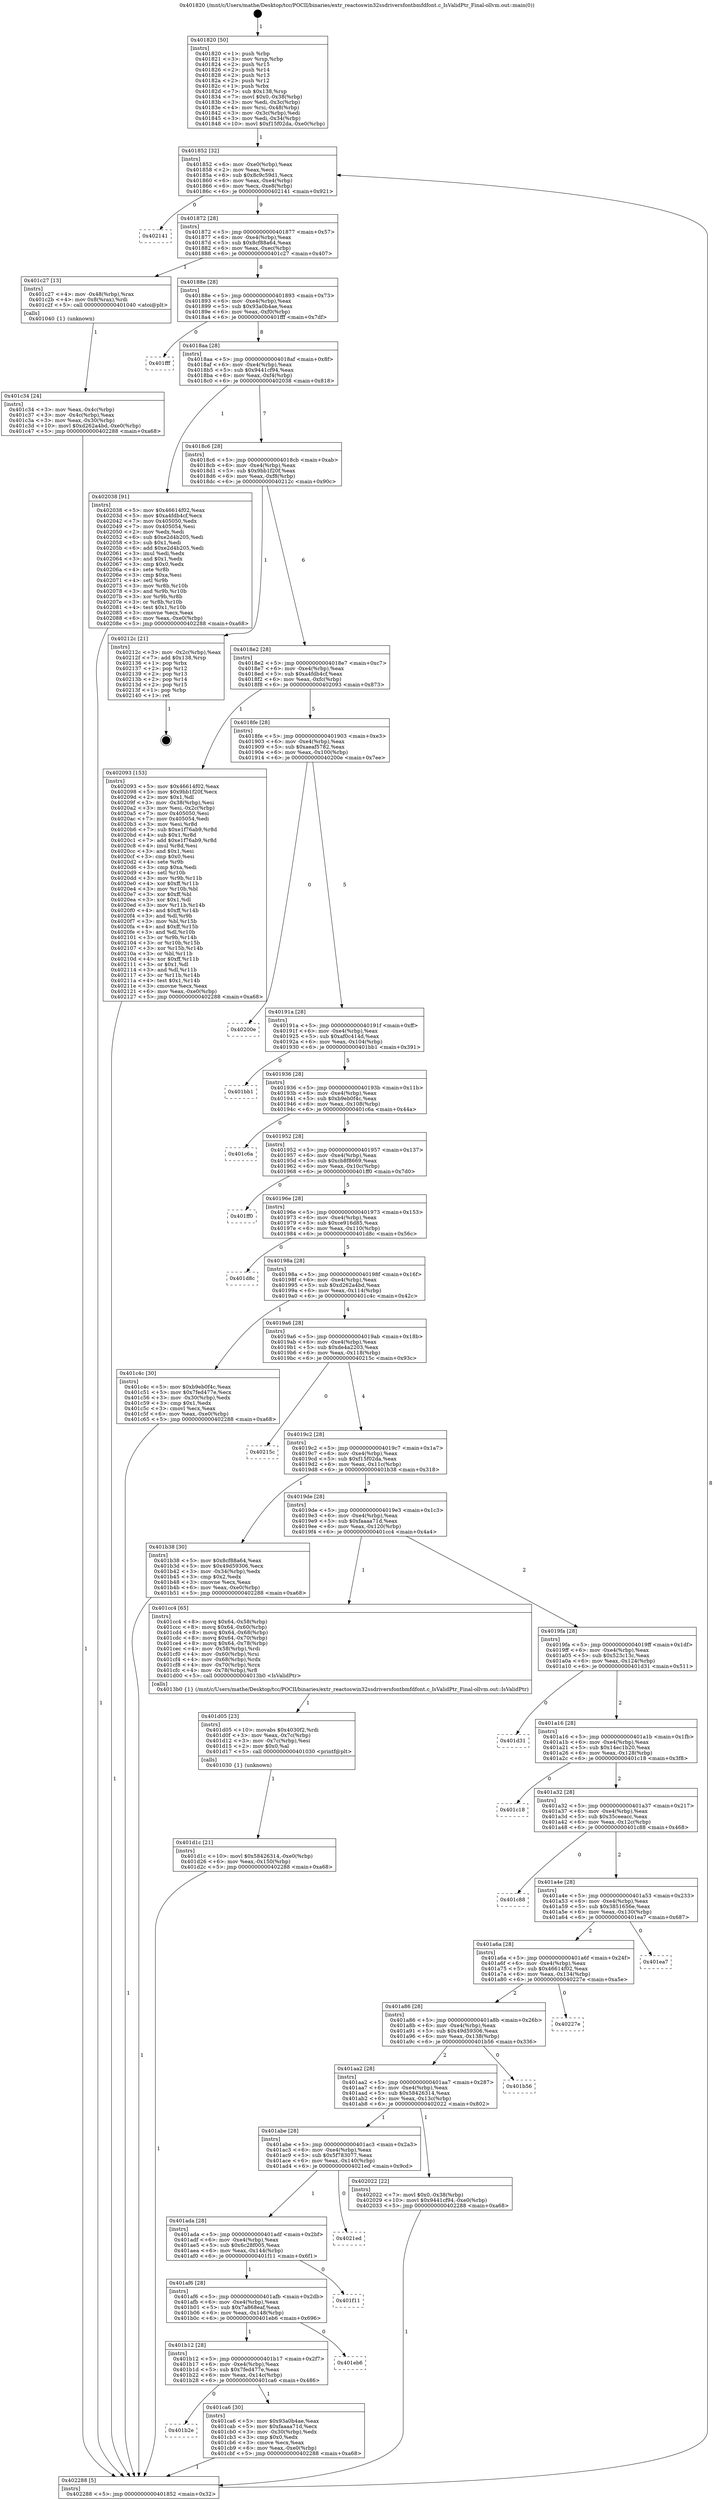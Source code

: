 digraph "0x401820" {
  label = "0x401820 (/mnt/c/Users/mathe/Desktop/tcc/POCII/binaries/extr_reactoswin32ssdriversfontbmfdfont.c_IsValidPtr_Final-ollvm.out::main(0))"
  labelloc = "t"
  node[shape=record]

  Entry [label="",width=0.3,height=0.3,shape=circle,fillcolor=black,style=filled]
  "0x401852" [label="{
     0x401852 [32]\l
     | [instrs]\l
     &nbsp;&nbsp;0x401852 \<+6\>: mov -0xe0(%rbp),%eax\l
     &nbsp;&nbsp;0x401858 \<+2\>: mov %eax,%ecx\l
     &nbsp;&nbsp;0x40185a \<+6\>: sub $0x8c9c59d1,%ecx\l
     &nbsp;&nbsp;0x401860 \<+6\>: mov %eax,-0xe4(%rbp)\l
     &nbsp;&nbsp;0x401866 \<+6\>: mov %ecx,-0xe8(%rbp)\l
     &nbsp;&nbsp;0x40186c \<+6\>: je 0000000000402141 \<main+0x921\>\l
  }"]
  "0x402141" [label="{
     0x402141\l
  }", style=dashed]
  "0x401872" [label="{
     0x401872 [28]\l
     | [instrs]\l
     &nbsp;&nbsp;0x401872 \<+5\>: jmp 0000000000401877 \<main+0x57\>\l
     &nbsp;&nbsp;0x401877 \<+6\>: mov -0xe4(%rbp),%eax\l
     &nbsp;&nbsp;0x40187d \<+5\>: sub $0x8cf88a64,%eax\l
     &nbsp;&nbsp;0x401882 \<+6\>: mov %eax,-0xec(%rbp)\l
     &nbsp;&nbsp;0x401888 \<+6\>: je 0000000000401c27 \<main+0x407\>\l
  }"]
  Exit [label="",width=0.3,height=0.3,shape=circle,fillcolor=black,style=filled,peripheries=2]
  "0x401c27" [label="{
     0x401c27 [13]\l
     | [instrs]\l
     &nbsp;&nbsp;0x401c27 \<+4\>: mov -0x48(%rbp),%rax\l
     &nbsp;&nbsp;0x401c2b \<+4\>: mov 0x8(%rax),%rdi\l
     &nbsp;&nbsp;0x401c2f \<+5\>: call 0000000000401040 \<atoi@plt\>\l
     | [calls]\l
     &nbsp;&nbsp;0x401040 \{1\} (unknown)\l
  }"]
  "0x40188e" [label="{
     0x40188e [28]\l
     | [instrs]\l
     &nbsp;&nbsp;0x40188e \<+5\>: jmp 0000000000401893 \<main+0x73\>\l
     &nbsp;&nbsp;0x401893 \<+6\>: mov -0xe4(%rbp),%eax\l
     &nbsp;&nbsp;0x401899 \<+5\>: sub $0x93a0b4ae,%eax\l
     &nbsp;&nbsp;0x40189e \<+6\>: mov %eax,-0xf0(%rbp)\l
     &nbsp;&nbsp;0x4018a4 \<+6\>: je 0000000000401fff \<main+0x7df\>\l
  }"]
  "0x401d1c" [label="{
     0x401d1c [21]\l
     | [instrs]\l
     &nbsp;&nbsp;0x401d1c \<+10\>: movl $0x58426314,-0xe0(%rbp)\l
     &nbsp;&nbsp;0x401d26 \<+6\>: mov %eax,-0x150(%rbp)\l
     &nbsp;&nbsp;0x401d2c \<+5\>: jmp 0000000000402288 \<main+0xa68\>\l
  }"]
  "0x401fff" [label="{
     0x401fff\l
  }", style=dashed]
  "0x4018aa" [label="{
     0x4018aa [28]\l
     | [instrs]\l
     &nbsp;&nbsp;0x4018aa \<+5\>: jmp 00000000004018af \<main+0x8f\>\l
     &nbsp;&nbsp;0x4018af \<+6\>: mov -0xe4(%rbp),%eax\l
     &nbsp;&nbsp;0x4018b5 \<+5\>: sub $0x9441cf94,%eax\l
     &nbsp;&nbsp;0x4018ba \<+6\>: mov %eax,-0xf4(%rbp)\l
     &nbsp;&nbsp;0x4018c0 \<+6\>: je 0000000000402038 \<main+0x818\>\l
  }"]
  "0x401d05" [label="{
     0x401d05 [23]\l
     | [instrs]\l
     &nbsp;&nbsp;0x401d05 \<+10\>: movabs $0x4030f2,%rdi\l
     &nbsp;&nbsp;0x401d0f \<+3\>: mov %eax,-0x7c(%rbp)\l
     &nbsp;&nbsp;0x401d12 \<+3\>: mov -0x7c(%rbp),%esi\l
     &nbsp;&nbsp;0x401d15 \<+2\>: mov $0x0,%al\l
     &nbsp;&nbsp;0x401d17 \<+5\>: call 0000000000401030 \<printf@plt\>\l
     | [calls]\l
     &nbsp;&nbsp;0x401030 \{1\} (unknown)\l
  }"]
  "0x402038" [label="{
     0x402038 [91]\l
     | [instrs]\l
     &nbsp;&nbsp;0x402038 \<+5\>: mov $0x46614f02,%eax\l
     &nbsp;&nbsp;0x40203d \<+5\>: mov $0xa4fdb4cf,%ecx\l
     &nbsp;&nbsp;0x402042 \<+7\>: mov 0x405050,%edx\l
     &nbsp;&nbsp;0x402049 \<+7\>: mov 0x405054,%esi\l
     &nbsp;&nbsp;0x402050 \<+2\>: mov %edx,%edi\l
     &nbsp;&nbsp;0x402052 \<+6\>: sub $0xe2d4b205,%edi\l
     &nbsp;&nbsp;0x402058 \<+3\>: sub $0x1,%edi\l
     &nbsp;&nbsp;0x40205b \<+6\>: add $0xe2d4b205,%edi\l
     &nbsp;&nbsp;0x402061 \<+3\>: imul %edi,%edx\l
     &nbsp;&nbsp;0x402064 \<+3\>: and $0x1,%edx\l
     &nbsp;&nbsp;0x402067 \<+3\>: cmp $0x0,%edx\l
     &nbsp;&nbsp;0x40206a \<+4\>: sete %r8b\l
     &nbsp;&nbsp;0x40206e \<+3\>: cmp $0xa,%esi\l
     &nbsp;&nbsp;0x402071 \<+4\>: setl %r9b\l
     &nbsp;&nbsp;0x402075 \<+3\>: mov %r8b,%r10b\l
     &nbsp;&nbsp;0x402078 \<+3\>: and %r9b,%r10b\l
     &nbsp;&nbsp;0x40207b \<+3\>: xor %r9b,%r8b\l
     &nbsp;&nbsp;0x40207e \<+3\>: or %r8b,%r10b\l
     &nbsp;&nbsp;0x402081 \<+4\>: test $0x1,%r10b\l
     &nbsp;&nbsp;0x402085 \<+3\>: cmovne %ecx,%eax\l
     &nbsp;&nbsp;0x402088 \<+6\>: mov %eax,-0xe0(%rbp)\l
     &nbsp;&nbsp;0x40208e \<+5\>: jmp 0000000000402288 \<main+0xa68\>\l
  }"]
  "0x4018c6" [label="{
     0x4018c6 [28]\l
     | [instrs]\l
     &nbsp;&nbsp;0x4018c6 \<+5\>: jmp 00000000004018cb \<main+0xab\>\l
     &nbsp;&nbsp;0x4018cb \<+6\>: mov -0xe4(%rbp),%eax\l
     &nbsp;&nbsp;0x4018d1 \<+5\>: sub $0x9bb1f20f,%eax\l
     &nbsp;&nbsp;0x4018d6 \<+6\>: mov %eax,-0xf8(%rbp)\l
     &nbsp;&nbsp;0x4018dc \<+6\>: je 000000000040212c \<main+0x90c\>\l
  }"]
  "0x401b2e" [label="{
     0x401b2e\l
  }", style=dashed]
  "0x40212c" [label="{
     0x40212c [21]\l
     | [instrs]\l
     &nbsp;&nbsp;0x40212c \<+3\>: mov -0x2c(%rbp),%eax\l
     &nbsp;&nbsp;0x40212f \<+7\>: add $0x138,%rsp\l
     &nbsp;&nbsp;0x402136 \<+1\>: pop %rbx\l
     &nbsp;&nbsp;0x402137 \<+2\>: pop %r12\l
     &nbsp;&nbsp;0x402139 \<+2\>: pop %r13\l
     &nbsp;&nbsp;0x40213b \<+2\>: pop %r14\l
     &nbsp;&nbsp;0x40213d \<+2\>: pop %r15\l
     &nbsp;&nbsp;0x40213f \<+1\>: pop %rbp\l
     &nbsp;&nbsp;0x402140 \<+1\>: ret\l
  }"]
  "0x4018e2" [label="{
     0x4018e2 [28]\l
     | [instrs]\l
     &nbsp;&nbsp;0x4018e2 \<+5\>: jmp 00000000004018e7 \<main+0xc7\>\l
     &nbsp;&nbsp;0x4018e7 \<+6\>: mov -0xe4(%rbp),%eax\l
     &nbsp;&nbsp;0x4018ed \<+5\>: sub $0xa4fdb4cf,%eax\l
     &nbsp;&nbsp;0x4018f2 \<+6\>: mov %eax,-0xfc(%rbp)\l
     &nbsp;&nbsp;0x4018f8 \<+6\>: je 0000000000402093 \<main+0x873\>\l
  }"]
  "0x401ca6" [label="{
     0x401ca6 [30]\l
     | [instrs]\l
     &nbsp;&nbsp;0x401ca6 \<+5\>: mov $0x93a0b4ae,%eax\l
     &nbsp;&nbsp;0x401cab \<+5\>: mov $0xfaaaa71d,%ecx\l
     &nbsp;&nbsp;0x401cb0 \<+3\>: mov -0x30(%rbp),%edx\l
     &nbsp;&nbsp;0x401cb3 \<+3\>: cmp $0x0,%edx\l
     &nbsp;&nbsp;0x401cb6 \<+3\>: cmove %ecx,%eax\l
     &nbsp;&nbsp;0x401cb9 \<+6\>: mov %eax,-0xe0(%rbp)\l
     &nbsp;&nbsp;0x401cbf \<+5\>: jmp 0000000000402288 \<main+0xa68\>\l
  }"]
  "0x402093" [label="{
     0x402093 [153]\l
     | [instrs]\l
     &nbsp;&nbsp;0x402093 \<+5\>: mov $0x46614f02,%eax\l
     &nbsp;&nbsp;0x402098 \<+5\>: mov $0x9bb1f20f,%ecx\l
     &nbsp;&nbsp;0x40209d \<+2\>: mov $0x1,%dl\l
     &nbsp;&nbsp;0x40209f \<+3\>: mov -0x38(%rbp),%esi\l
     &nbsp;&nbsp;0x4020a2 \<+3\>: mov %esi,-0x2c(%rbp)\l
     &nbsp;&nbsp;0x4020a5 \<+7\>: mov 0x405050,%esi\l
     &nbsp;&nbsp;0x4020ac \<+7\>: mov 0x405054,%edi\l
     &nbsp;&nbsp;0x4020b3 \<+3\>: mov %esi,%r8d\l
     &nbsp;&nbsp;0x4020b6 \<+7\>: sub $0xe1f76ab9,%r8d\l
     &nbsp;&nbsp;0x4020bd \<+4\>: sub $0x1,%r8d\l
     &nbsp;&nbsp;0x4020c1 \<+7\>: add $0xe1f76ab9,%r8d\l
     &nbsp;&nbsp;0x4020c8 \<+4\>: imul %r8d,%esi\l
     &nbsp;&nbsp;0x4020cc \<+3\>: and $0x1,%esi\l
     &nbsp;&nbsp;0x4020cf \<+3\>: cmp $0x0,%esi\l
     &nbsp;&nbsp;0x4020d2 \<+4\>: sete %r9b\l
     &nbsp;&nbsp;0x4020d6 \<+3\>: cmp $0xa,%edi\l
     &nbsp;&nbsp;0x4020d9 \<+4\>: setl %r10b\l
     &nbsp;&nbsp;0x4020dd \<+3\>: mov %r9b,%r11b\l
     &nbsp;&nbsp;0x4020e0 \<+4\>: xor $0xff,%r11b\l
     &nbsp;&nbsp;0x4020e4 \<+3\>: mov %r10b,%bl\l
     &nbsp;&nbsp;0x4020e7 \<+3\>: xor $0xff,%bl\l
     &nbsp;&nbsp;0x4020ea \<+3\>: xor $0x1,%dl\l
     &nbsp;&nbsp;0x4020ed \<+3\>: mov %r11b,%r14b\l
     &nbsp;&nbsp;0x4020f0 \<+4\>: and $0xff,%r14b\l
     &nbsp;&nbsp;0x4020f4 \<+3\>: and %dl,%r9b\l
     &nbsp;&nbsp;0x4020f7 \<+3\>: mov %bl,%r15b\l
     &nbsp;&nbsp;0x4020fa \<+4\>: and $0xff,%r15b\l
     &nbsp;&nbsp;0x4020fe \<+3\>: and %dl,%r10b\l
     &nbsp;&nbsp;0x402101 \<+3\>: or %r9b,%r14b\l
     &nbsp;&nbsp;0x402104 \<+3\>: or %r10b,%r15b\l
     &nbsp;&nbsp;0x402107 \<+3\>: xor %r15b,%r14b\l
     &nbsp;&nbsp;0x40210a \<+3\>: or %bl,%r11b\l
     &nbsp;&nbsp;0x40210d \<+4\>: xor $0xff,%r11b\l
     &nbsp;&nbsp;0x402111 \<+3\>: or $0x1,%dl\l
     &nbsp;&nbsp;0x402114 \<+3\>: and %dl,%r11b\l
     &nbsp;&nbsp;0x402117 \<+3\>: or %r11b,%r14b\l
     &nbsp;&nbsp;0x40211a \<+4\>: test $0x1,%r14b\l
     &nbsp;&nbsp;0x40211e \<+3\>: cmovne %ecx,%eax\l
     &nbsp;&nbsp;0x402121 \<+6\>: mov %eax,-0xe0(%rbp)\l
     &nbsp;&nbsp;0x402127 \<+5\>: jmp 0000000000402288 \<main+0xa68\>\l
  }"]
  "0x4018fe" [label="{
     0x4018fe [28]\l
     | [instrs]\l
     &nbsp;&nbsp;0x4018fe \<+5\>: jmp 0000000000401903 \<main+0xe3\>\l
     &nbsp;&nbsp;0x401903 \<+6\>: mov -0xe4(%rbp),%eax\l
     &nbsp;&nbsp;0x401909 \<+5\>: sub $0xaeaf5782,%eax\l
     &nbsp;&nbsp;0x40190e \<+6\>: mov %eax,-0x100(%rbp)\l
     &nbsp;&nbsp;0x401914 \<+6\>: je 000000000040200e \<main+0x7ee\>\l
  }"]
  "0x401b12" [label="{
     0x401b12 [28]\l
     | [instrs]\l
     &nbsp;&nbsp;0x401b12 \<+5\>: jmp 0000000000401b17 \<main+0x2f7\>\l
     &nbsp;&nbsp;0x401b17 \<+6\>: mov -0xe4(%rbp),%eax\l
     &nbsp;&nbsp;0x401b1d \<+5\>: sub $0x7fed477e,%eax\l
     &nbsp;&nbsp;0x401b22 \<+6\>: mov %eax,-0x14c(%rbp)\l
     &nbsp;&nbsp;0x401b28 \<+6\>: je 0000000000401ca6 \<main+0x486\>\l
  }"]
  "0x40200e" [label="{
     0x40200e\l
  }", style=dashed]
  "0x40191a" [label="{
     0x40191a [28]\l
     | [instrs]\l
     &nbsp;&nbsp;0x40191a \<+5\>: jmp 000000000040191f \<main+0xff\>\l
     &nbsp;&nbsp;0x40191f \<+6\>: mov -0xe4(%rbp),%eax\l
     &nbsp;&nbsp;0x401925 \<+5\>: sub $0xaf0c414d,%eax\l
     &nbsp;&nbsp;0x40192a \<+6\>: mov %eax,-0x104(%rbp)\l
     &nbsp;&nbsp;0x401930 \<+6\>: je 0000000000401bb1 \<main+0x391\>\l
  }"]
  "0x401eb6" [label="{
     0x401eb6\l
  }", style=dashed]
  "0x401bb1" [label="{
     0x401bb1\l
  }", style=dashed]
  "0x401936" [label="{
     0x401936 [28]\l
     | [instrs]\l
     &nbsp;&nbsp;0x401936 \<+5\>: jmp 000000000040193b \<main+0x11b\>\l
     &nbsp;&nbsp;0x40193b \<+6\>: mov -0xe4(%rbp),%eax\l
     &nbsp;&nbsp;0x401941 \<+5\>: sub $0xb9eb0f4c,%eax\l
     &nbsp;&nbsp;0x401946 \<+6\>: mov %eax,-0x108(%rbp)\l
     &nbsp;&nbsp;0x40194c \<+6\>: je 0000000000401c6a \<main+0x44a\>\l
  }"]
  "0x401af6" [label="{
     0x401af6 [28]\l
     | [instrs]\l
     &nbsp;&nbsp;0x401af6 \<+5\>: jmp 0000000000401afb \<main+0x2db\>\l
     &nbsp;&nbsp;0x401afb \<+6\>: mov -0xe4(%rbp),%eax\l
     &nbsp;&nbsp;0x401b01 \<+5\>: sub $0x7a868eaf,%eax\l
     &nbsp;&nbsp;0x401b06 \<+6\>: mov %eax,-0x148(%rbp)\l
     &nbsp;&nbsp;0x401b0c \<+6\>: je 0000000000401eb6 \<main+0x696\>\l
  }"]
  "0x401c6a" [label="{
     0x401c6a\l
  }", style=dashed]
  "0x401952" [label="{
     0x401952 [28]\l
     | [instrs]\l
     &nbsp;&nbsp;0x401952 \<+5\>: jmp 0000000000401957 \<main+0x137\>\l
     &nbsp;&nbsp;0x401957 \<+6\>: mov -0xe4(%rbp),%eax\l
     &nbsp;&nbsp;0x40195d \<+5\>: sub $0xcb8f8669,%eax\l
     &nbsp;&nbsp;0x401962 \<+6\>: mov %eax,-0x10c(%rbp)\l
     &nbsp;&nbsp;0x401968 \<+6\>: je 0000000000401ff0 \<main+0x7d0\>\l
  }"]
  "0x401f11" [label="{
     0x401f11\l
  }", style=dashed]
  "0x401ff0" [label="{
     0x401ff0\l
  }", style=dashed]
  "0x40196e" [label="{
     0x40196e [28]\l
     | [instrs]\l
     &nbsp;&nbsp;0x40196e \<+5\>: jmp 0000000000401973 \<main+0x153\>\l
     &nbsp;&nbsp;0x401973 \<+6\>: mov -0xe4(%rbp),%eax\l
     &nbsp;&nbsp;0x401979 \<+5\>: sub $0xce916d85,%eax\l
     &nbsp;&nbsp;0x40197e \<+6\>: mov %eax,-0x110(%rbp)\l
     &nbsp;&nbsp;0x401984 \<+6\>: je 0000000000401d8c \<main+0x56c\>\l
  }"]
  "0x401ada" [label="{
     0x401ada [28]\l
     | [instrs]\l
     &nbsp;&nbsp;0x401ada \<+5\>: jmp 0000000000401adf \<main+0x2bf\>\l
     &nbsp;&nbsp;0x401adf \<+6\>: mov -0xe4(%rbp),%eax\l
     &nbsp;&nbsp;0x401ae5 \<+5\>: sub $0x6c28f005,%eax\l
     &nbsp;&nbsp;0x401aea \<+6\>: mov %eax,-0x144(%rbp)\l
     &nbsp;&nbsp;0x401af0 \<+6\>: je 0000000000401f11 \<main+0x6f1\>\l
  }"]
  "0x401d8c" [label="{
     0x401d8c\l
  }", style=dashed]
  "0x40198a" [label="{
     0x40198a [28]\l
     | [instrs]\l
     &nbsp;&nbsp;0x40198a \<+5\>: jmp 000000000040198f \<main+0x16f\>\l
     &nbsp;&nbsp;0x40198f \<+6\>: mov -0xe4(%rbp),%eax\l
     &nbsp;&nbsp;0x401995 \<+5\>: sub $0xd262a4bd,%eax\l
     &nbsp;&nbsp;0x40199a \<+6\>: mov %eax,-0x114(%rbp)\l
     &nbsp;&nbsp;0x4019a0 \<+6\>: je 0000000000401c4c \<main+0x42c\>\l
  }"]
  "0x4021ed" [label="{
     0x4021ed\l
  }", style=dashed]
  "0x401c4c" [label="{
     0x401c4c [30]\l
     | [instrs]\l
     &nbsp;&nbsp;0x401c4c \<+5\>: mov $0xb9eb0f4c,%eax\l
     &nbsp;&nbsp;0x401c51 \<+5\>: mov $0x7fed477e,%ecx\l
     &nbsp;&nbsp;0x401c56 \<+3\>: mov -0x30(%rbp),%edx\l
     &nbsp;&nbsp;0x401c59 \<+3\>: cmp $0x1,%edx\l
     &nbsp;&nbsp;0x401c5c \<+3\>: cmovl %ecx,%eax\l
     &nbsp;&nbsp;0x401c5f \<+6\>: mov %eax,-0xe0(%rbp)\l
     &nbsp;&nbsp;0x401c65 \<+5\>: jmp 0000000000402288 \<main+0xa68\>\l
  }"]
  "0x4019a6" [label="{
     0x4019a6 [28]\l
     | [instrs]\l
     &nbsp;&nbsp;0x4019a6 \<+5\>: jmp 00000000004019ab \<main+0x18b\>\l
     &nbsp;&nbsp;0x4019ab \<+6\>: mov -0xe4(%rbp),%eax\l
     &nbsp;&nbsp;0x4019b1 \<+5\>: sub $0xde4a2203,%eax\l
     &nbsp;&nbsp;0x4019b6 \<+6\>: mov %eax,-0x118(%rbp)\l
     &nbsp;&nbsp;0x4019bc \<+6\>: je 000000000040215c \<main+0x93c\>\l
  }"]
  "0x401abe" [label="{
     0x401abe [28]\l
     | [instrs]\l
     &nbsp;&nbsp;0x401abe \<+5\>: jmp 0000000000401ac3 \<main+0x2a3\>\l
     &nbsp;&nbsp;0x401ac3 \<+6\>: mov -0xe4(%rbp),%eax\l
     &nbsp;&nbsp;0x401ac9 \<+5\>: sub $0x5f783077,%eax\l
     &nbsp;&nbsp;0x401ace \<+6\>: mov %eax,-0x140(%rbp)\l
     &nbsp;&nbsp;0x401ad4 \<+6\>: je 00000000004021ed \<main+0x9cd\>\l
  }"]
  "0x40215c" [label="{
     0x40215c\l
  }", style=dashed]
  "0x4019c2" [label="{
     0x4019c2 [28]\l
     | [instrs]\l
     &nbsp;&nbsp;0x4019c2 \<+5\>: jmp 00000000004019c7 \<main+0x1a7\>\l
     &nbsp;&nbsp;0x4019c7 \<+6\>: mov -0xe4(%rbp),%eax\l
     &nbsp;&nbsp;0x4019cd \<+5\>: sub $0xf15f02da,%eax\l
     &nbsp;&nbsp;0x4019d2 \<+6\>: mov %eax,-0x11c(%rbp)\l
     &nbsp;&nbsp;0x4019d8 \<+6\>: je 0000000000401b38 \<main+0x318\>\l
  }"]
  "0x402022" [label="{
     0x402022 [22]\l
     | [instrs]\l
     &nbsp;&nbsp;0x402022 \<+7\>: movl $0x0,-0x38(%rbp)\l
     &nbsp;&nbsp;0x402029 \<+10\>: movl $0x9441cf94,-0xe0(%rbp)\l
     &nbsp;&nbsp;0x402033 \<+5\>: jmp 0000000000402288 \<main+0xa68\>\l
  }"]
  "0x401b38" [label="{
     0x401b38 [30]\l
     | [instrs]\l
     &nbsp;&nbsp;0x401b38 \<+5\>: mov $0x8cf88a64,%eax\l
     &nbsp;&nbsp;0x401b3d \<+5\>: mov $0x49d59306,%ecx\l
     &nbsp;&nbsp;0x401b42 \<+3\>: mov -0x34(%rbp),%edx\l
     &nbsp;&nbsp;0x401b45 \<+3\>: cmp $0x2,%edx\l
     &nbsp;&nbsp;0x401b48 \<+3\>: cmovne %ecx,%eax\l
     &nbsp;&nbsp;0x401b4b \<+6\>: mov %eax,-0xe0(%rbp)\l
     &nbsp;&nbsp;0x401b51 \<+5\>: jmp 0000000000402288 \<main+0xa68\>\l
  }"]
  "0x4019de" [label="{
     0x4019de [28]\l
     | [instrs]\l
     &nbsp;&nbsp;0x4019de \<+5\>: jmp 00000000004019e3 \<main+0x1c3\>\l
     &nbsp;&nbsp;0x4019e3 \<+6\>: mov -0xe4(%rbp),%eax\l
     &nbsp;&nbsp;0x4019e9 \<+5\>: sub $0xfaaaa71d,%eax\l
     &nbsp;&nbsp;0x4019ee \<+6\>: mov %eax,-0x120(%rbp)\l
     &nbsp;&nbsp;0x4019f4 \<+6\>: je 0000000000401cc4 \<main+0x4a4\>\l
  }"]
  "0x402288" [label="{
     0x402288 [5]\l
     | [instrs]\l
     &nbsp;&nbsp;0x402288 \<+5\>: jmp 0000000000401852 \<main+0x32\>\l
  }"]
  "0x401820" [label="{
     0x401820 [50]\l
     | [instrs]\l
     &nbsp;&nbsp;0x401820 \<+1\>: push %rbp\l
     &nbsp;&nbsp;0x401821 \<+3\>: mov %rsp,%rbp\l
     &nbsp;&nbsp;0x401824 \<+2\>: push %r15\l
     &nbsp;&nbsp;0x401826 \<+2\>: push %r14\l
     &nbsp;&nbsp;0x401828 \<+2\>: push %r13\l
     &nbsp;&nbsp;0x40182a \<+2\>: push %r12\l
     &nbsp;&nbsp;0x40182c \<+1\>: push %rbx\l
     &nbsp;&nbsp;0x40182d \<+7\>: sub $0x138,%rsp\l
     &nbsp;&nbsp;0x401834 \<+7\>: movl $0x0,-0x38(%rbp)\l
     &nbsp;&nbsp;0x40183b \<+3\>: mov %edi,-0x3c(%rbp)\l
     &nbsp;&nbsp;0x40183e \<+4\>: mov %rsi,-0x48(%rbp)\l
     &nbsp;&nbsp;0x401842 \<+3\>: mov -0x3c(%rbp),%edi\l
     &nbsp;&nbsp;0x401845 \<+3\>: mov %edi,-0x34(%rbp)\l
     &nbsp;&nbsp;0x401848 \<+10\>: movl $0xf15f02da,-0xe0(%rbp)\l
  }"]
  "0x401c34" [label="{
     0x401c34 [24]\l
     | [instrs]\l
     &nbsp;&nbsp;0x401c34 \<+3\>: mov %eax,-0x4c(%rbp)\l
     &nbsp;&nbsp;0x401c37 \<+3\>: mov -0x4c(%rbp),%eax\l
     &nbsp;&nbsp;0x401c3a \<+3\>: mov %eax,-0x30(%rbp)\l
     &nbsp;&nbsp;0x401c3d \<+10\>: movl $0xd262a4bd,-0xe0(%rbp)\l
     &nbsp;&nbsp;0x401c47 \<+5\>: jmp 0000000000402288 \<main+0xa68\>\l
  }"]
  "0x401aa2" [label="{
     0x401aa2 [28]\l
     | [instrs]\l
     &nbsp;&nbsp;0x401aa2 \<+5\>: jmp 0000000000401aa7 \<main+0x287\>\l
     &nbsp;&nbsp;0x401aa7 \<+6\>: mov -0xe4(%rbp),%eax\l
     &nbsp;&nbsp;0x401aad \<+5\>: sub $0x58426314,%eax\l
     &nbsp;&nbsp;0x401ab2 \<+6\>: mov %eax,-0x13c(%rbp)\l
     &nbsp;&nbsp;0x401ab8 \<+6\>: je 0000000000402022 \<main+0x802\>\l
  }"]
  "0x401cc4" [label="{
     0x401cc4 [65]\l
     | [instrs]\l
     &nbsp;&nbsp;0x401cc4 \<+8\>: movq $0x64,-0x58(%rbp)\l
     &nbsp;&nbsp;0x401ccc \<+8\>: movq $0x64,-0x60(%rbp)\l
     &nbsp;&nbsp;0x401cd4 \<+8\>: movq $0x64,-0x68(%rbp)\l
     &nbsp;&nbsp;0x401cdc \<+8\>: movq $0x64,-0x70(%rbp)\l
     &nbsp;&nbsp;0x401ce4 \<+8\>: movq $0x64,-0x78(%rbp)\l
     &nbsp;&nbsp;0x401cec \<+4\>: mov -0x58(%rbp),%rdi\l
     &nbsp;&nbsp;0x401cf0 \<+4\>: mov -0x60(%rbp),%rsi\l
     &nbsp;&nbsp;0x401cf4 \<+4\>: mov -0x68(%rbp),%rdx\l
     &nbsp;&nbsp;0x401cf8 \<+4\>: mov -0x70(%rbp),%rcx\l
     &nbsp;&nbsp;0x401cfc \<+4\>: mov -0x78(%rbp),%r8\l
     &nbsp;&nbsp;0x401d00 \<+5\>: call 00000000004013b0 \<IsValidPtr\>\l
     | [calls]\l
     &nbsp;&nbsp;0x4013b0 \{1\} (/mnt/c/Users/mathe/Desktop/tcc/POCII/binaries/extr_reactoswin32ssdriversfontbmfdfont.c_IsValidPtr_Final-ollvm.out::IsValidPtr)\l
  }"]
  "0x4019fa" [label="{
     0x4019fa [28]\l
     | [instrs]\l
     &nbsp;&nbsp;0x4019fa \<+5\>: jmp 00000000004019ff \<main+0x1df\>\l
     &nbsp;&nbsp;0x4019ff \<+6\>: mov -0xe4(%rbp),%eax\l
     &nbsp;&nbsp;0x401a05 \<+5\>: sub $0x523c13c,%eax\l
     &nbsp;&nbsp;0x401a0a \<+6\>: mov %eax,-0x124(%rbp)\l
     &nbsp;&nbsp;0x401a10 \<+6\>: je 0000000000401d31 \<main+0x511\>\l
  }"]
  "0x401b56" [label="{
     0x401b56\l
  }", style=dashed]
  "0x401d31" [label="{
     0x401d31\l
  }", style=dashed]
  "0x401a16" [label="{
     0x401a16 [28]\l
     | [instrs]\l
     &nbsp;&nbsp;0x401a16 \<+5\>: jmp 0000000000401a1b \<main+0x1fb\>\l
     &nbsp;&nbsp;0x401a1b \<+6\>: mov -0xe4(%rbp),%eax\l
     &nbsp;&nbsp;0x401a21 \<+5\>: sub $0x14ec1b20,%eax\l
     &nbsp;&nbsp;0x401a26 \<+6\>: mov %eax,-0x128(%rbp)\l
     &nbsp;&nbsp;0x401a2c \<+6\>: je 0000000000401c18 \<main+0x3f8\>\l
  }"]
  "0x401a86" [label="{
     0x401a86 [28]\l
     | [instrs]\l
     &nbsp;&nbsp;0x401a86 \<+5\>: jmp 0000000000401a8b \<main+0x26b\>\l
     &nbsp;&nbsp;0x401a8b \<+6\>: mov -0xe4(%rbp),%eax\l
     &nbsp;&nbsp;0x401a91 \<+5\>: sub $0x49d59306,%eax\l
     &nbsp;&nbsp;0x401a96 \<+6\>: mov %eax,-0x138(%rbp)\l
     &nbsp;&nbsp;0x401a9c \<+6\>: je 0000000000401b56 \<main+0x336\>\l
  }"]
  "0x401c18" [label="{
     0x401c18\l
  }", style=dashed]
  "0x401a32" [label="{
     0x401a32 [28]\l
     | [instrs]\l
     &nbsp;&nbsp;0x401a32 \<+5\>: jmp 0000000000401a37 \<main+0x217\>\l
     &nbsp;&nbsp;0x401a37 \<+6\>: mov -0xe4(%rbp),%eax\l
     &nbsp;&nbsp;0x401a3d \<+5\>: sub $0x35ceeacc,%eax\l
     &nbsp;&nbsp;0x401a42 \<+6\>: mov %eax,-0x12c(%rbp)\l
     &nbsp;&nbsp;0x401a48 \<+6\>: je 0000000000401c88 \<main+0x468\>\l
  }"]
  "0x40227e" [label="{
     0x40227e\l
  }", style=dashed]
  "0x401c88" [label="{
     0x401c88\l
  }", style=dashed]
  "0x401a4e" [label="{
     0x401a4e [28]\l
     | [instrs]\l
     &nbsp;&nbsp;0x401a4e \<+5\>: jmp 0000000000401a53 \<main+0x233\>\l
     &nbsp;&nbsp;0x401a53 \<+6\>: mov -0xe4(%rbp),%eax\l
     &nbsp;&nbsp;0x401a59 \<+5\>: sub $0x3851656e,%eax\l
     &nbsp;&nbsp;0x401a5e \<+6\>: mov %eax,-0x130(%rbp)\l
     &nbsp;&nbsp;0x401a64 \<+6\>: je 0000000000401ea7 \<main+0x687\>\l
  }"]
  "0x401a6a" [label="{
     0x401a6a [28]\l
     | [instrs]\l
     &nbsp;&nbsp;0x401a6a \<+5\>: jmp 0000000000401a6f \<main+0x24f\>\l
     &nbsp;&nbsp;0x401a6f \<+6\>: mov -0xe4(%rbp),%eax\l
     &nbsp;&nbsp;0x401a75 \<+5\>: sub $0x46614f02,%eax\l
     &nbsp;&nbsp;0x401a7a \<+6\>: mov %eax,-0x134(%rbp)\l
     &nbsp;&nbsp;0x401a80 \<+6\>: je 000000000040227e \<main+0xa5e\>\l
  }"]
  "0x401ea7" [label="{
     0x401ea7\l
  }", style=dashed]
  Entry -> "0x401820" [label=" 1"]
  "0x401852" -> "0x402141" [label=" 0"]
  "0x401852" -> "0x401872" [label=" 9"]
  "0x40212c" -> Exit [label=" 1"]
  "0x401872" -> "0x401c27" [label=" 1"]
  "0x401872" -> "0x40188e" [label=" 8"]
  "0x402093" -> "0x402288" [label=" 1"]
  "0x40188e" -> "0x401fff" [label=" 0"]
  "0x40188e" -> "0x4018aa" [label=" 8"]
  "0x402038" -> "0x402288" [label=" 1"]
  "0x4018aa" -> "0x402038" [label=" 1"]
  "0x4018aa" -> "0x4018c6" [label=" 7"]
  "0x402022" -> "0x402288" [label=" 1"]
  "0x4018c6" -> "0x40212c" [label=" 1"]
  "0x4018c6" -> "0x4018e2" [label=" 6"]
  "0x401d1c" -> "0x402288" [label=" 1"]
  "0x4018e2" -> "0x402093" [label=" 1"]
  "0x4018e2" -> "0x4018fe" [label=" 5"]
  "0x401d05" -> "0x401d1c" [label=" 1"]
  "0x4018fe" -> "0x40200e" [label=" 0"]
  "0x4018fe" -> "0x40191a" [label=" 5"]
  "0x401ca6" -> "0x402288" [label=" 1"]
  "0x40191a" -> "0x401bb1" [label=" 0"]
  "0x40191a" -> "0x401936" [label=" 5"]
  "0x401b12" -> "0x401b2e" [label=" 0"]
  "0x401936" -> "0x401c6a" [label=" 0"]
  "0x401936" -> "0x401952" [label=" 5"]
  "0x401cc4" -> "0x401d05" [label=" 1"]
  "0x401952" -> "0x401ff0" [label=" 0"]
  "0x401952" -> "0x40196e" [label=" 5"]
  "0x401af6" -> "0x401b12" [label=" 1"]
  "0x40196e" -> "0x401d8c" [label=" 0"]
  "0x40196e" -> "0x40198a" [label=" 5"]
  "0x401b12" -> "0x401ca6" [label=" 1"]
  "0x40198a" -> "0x401c4c" [label=" 1"]
  "0x40198a" -> "0x4019a6" [label=" 4"]
  "0x401ada" -> "0x401af6" [label=" 1"]
  "0x4019a6" -> "0x40215c" [label=" 0"]
  "0x4019a6" -> "0x4019c2" [label=" 4"]
  "0x401af6" -> "0x401eb6" [label=" 0"]
  "0x4019c2" -> "0x401b38" [label=" 1"]
  "0x4019c2" -> "0x4019de" [label=" 3"]
  "0x401b38" -> "0x402288" [label=" 1"]
  "0x401820" -> "0x401852" [label=" 1"]
  "0x402288" -> "0x401852" [label=" 8"]
  "0x401c27" -> "0x401c34" [label=" 1"]
  "0x401c34" -> "0x402288" [label=" 1"]
  "0x401c4c" -> "0x402288" [label=" 1"]
  "0x401abe" -> "0x401ada" [label=" 1"]
  "0x4019de" -> "0x401cc4" [label=" 1"]
  "0x4019de" -> "0x4019fa" [label=" 2"]
  "0x401ada" -> "0x401f11" [label=" 0"]
  "0x4019fa" -> "0x401d31" [label=" 0"]
  "0x4019fa" -> "0x401a16" [label=" 2"]
  "0x401aa2" -> "0x401abe" [label=" 1"]
  "0x401a16" -> "0x401c18" [label=" 0"]
  "0x401a16" -> "0x401a32" [label=" 2"]
  "0x401abe" -> "0x4021ed" [label=" 0"]
  "0x401a32" -> "0x401c88" [label=" 0"]
  "0x401a32" -> "0x401a4e" [label=" 2"]
  "0x401a86" -> "0x401aa2" [label=" 2"]
  "0x401a4e" -> "0x401ea7" [label=" 0"]
  "0x401a4e" -> "0x401a6a" [label=" 2"]
  "0x401a86" -> "0x401b56" [label=" 0"]
  "0x401a6a" -> "0x40227e" [label=" 0"]
  "0x401a6a" -> "0x401a86" [label=" 2"]
  "0x401aa2" -> "0x402022" [label=" 1"]
}
